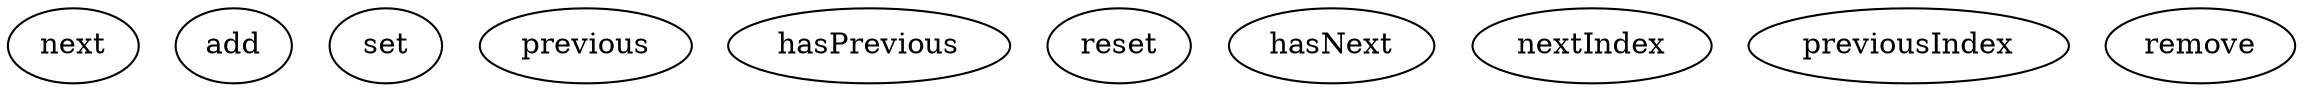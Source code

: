 digraph G {
next;
add;
set;
previous;
hasPrevious;
reset;
hasNext;
nextIndex;
previousIndex;
remove;
}